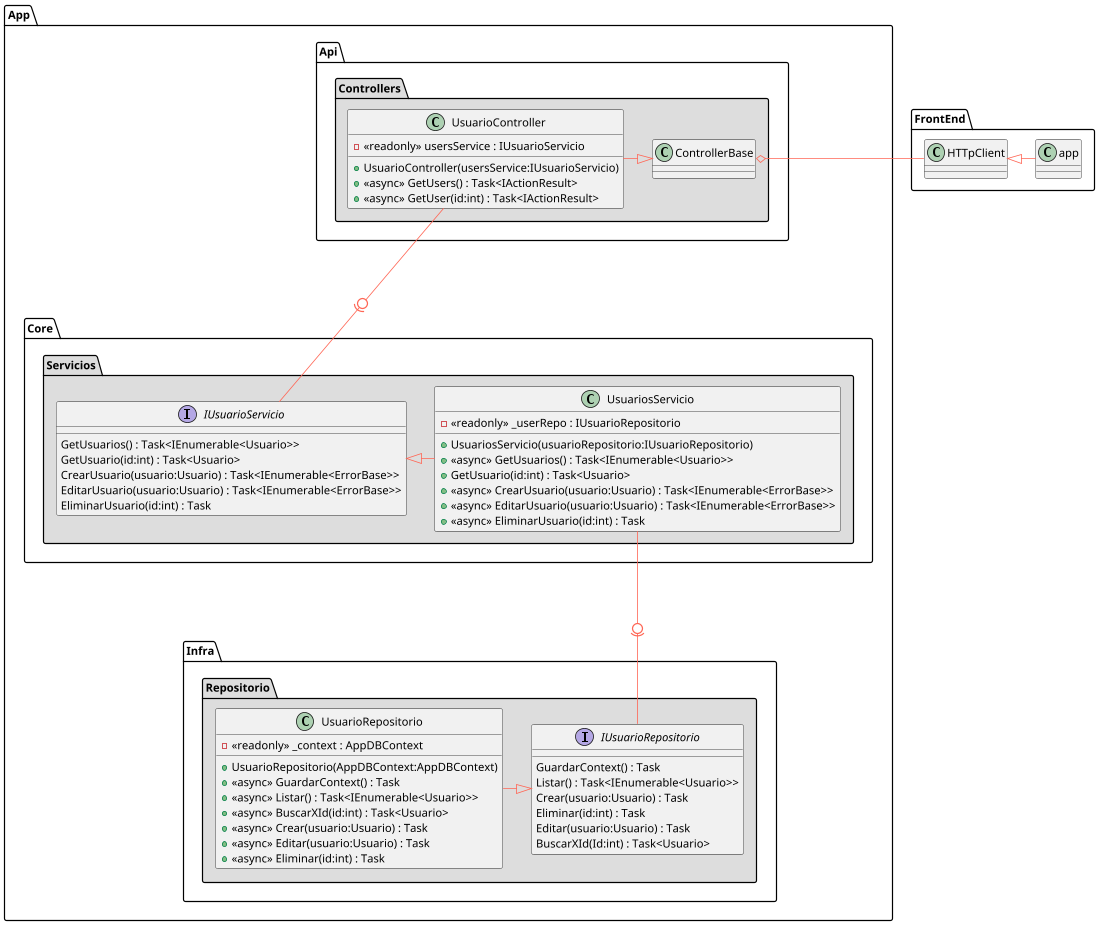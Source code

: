 @startuml

scale 0.8

skinparam interface {
  backgroundColor RosyBrown
  borderColor orange
}

skinparam component {
  FontSize 13
  BackgroundColor<<Apache>> Red
  BorderColor<<Apache>> #FF6655
  FontName Courier
  BorderColor black
  BackgroundColor gold
  ArrowFontName Impact
  ArrowColor #FF6655
  ArrowFontColor #777777
}

package App.Infra {
    namespace App.Infra.Repositorio #DDDDDD{
            interface IUsuarioRepositorio {
                GuardarContext() : Task
                Listar() : Task<IEnumerable<Usuario>>
                Crear(usuario:Usuario) : Task
                Eliminar(id:int) : Task
                Editar(usuario:Usuario) : Task
                BuscarXId(Id:int) : Task<Usuario>
            }
            class UsuarioRepositorio {
                - <<readonly>> _context : AppDBContext
                + UsuarioRepositorio(AppDBContext:AppDBContext)
                + <<async>> GuardarContext() : Task
                + <<async>> Listar() : Task<IEnumerable<Usuario>>
                + <<async>> BuscarXId(id:int) : Task<Usuario>
                + <<async>> Crear(usuario:Usuario) : Task
                + <<async>> Editar(usuario:Usuario) : Task
                + <<async>> Eliminar(id:int) : Task
            }
       }

App.Infra.Repositorio.IUsuarioRepositorio <|-left- App.Infra.Repositorio.UsuarioRepositorio
}

package App.Core{
    namespace App.Core.Servicios #DDDDDD{
         interface IUsuarioServicio {
            GetUsuarios() : Task<IEnumerable<Usuario>>
            GetUsuario(id:int) : Task<Usuario>
            CrearUsuario(usuario:Usuario) : Task<IEnumerable<ErrorBase>>
            EditarUsuario(usuario:Usuario) : Task<IEnumerable<ErrorBase>>
            EliminarUsuario(id:int) : Task
        }
        class UsuariosServicio {
            - <<readonly>> _userRepo : IUsuarioRepositorio
            + UsuariosServicio(usuarioRepositorio:IUsuarioRepositorio)
            + <<async>> GetUsuarios() : Task<IEnumerable<Usuario>>
            + GetUsuario(id:int) : Task<Usuario>
            + <<async>> CrearUsuario(usuario:Usuario) : Task<IEnumerable<ErrorBase>>
            + <<async>> EditarUsuario(usuario:Usuario) : Task<IEnumerable<ErrorBase>>
            + <<async>> EliminarUsuario(id:int) : Task
        }
    }
   App.Core.Servicios.IUsuarioServicio <|-right App.Core.Servicios.UsuariosServicio

    App.Core.Servicios.UsuariosServicio --down0)-- App.Infra.Repositorio.IUsuarioRepositorio
}

package App.Api{
    namespace App.Api.Controllers #DDDDDD{
       class UsuarioController {
         - <<readonly>> usersService : IUsuarioServicio
         + UsuarioController(usersService:IUsuarioServicio)
         + <<async>> GetUsers() : Task<IActionResult>
         + <<async>> GetUser(id:int) : Task<IActionResult>
      }
      ControllerBase <|-left- UsuarioController
    }
    App.Api.Controllers.UsuarioController --down0)-- App.Core.Servicios.IUsuarioServicio
}

package "FrontEnd" {
  app -left-|> HTTpClient
  HTTpClient -right-o App.Api.Controllers.ControllerBase
}

' package command {
'     class AbstractCommand
    
' }

' package net {
'     class AbstractConsumer
'     interface Inject<E>
' }

' package plug {
'     interface Pluggable
' }



' App.Infra.Repositorio.Bootstrap --|> AbstractConsumer
' Bootstrap ..|> Inject
' Bootstrap ..|> Pluggable


' HaltCommand --|> AbstractCommand
' HaltCommand ..> Bootstrap


' node "FrontEnd" {
'   ' [app] ..> () HTTPClient : use
'   [app] ..> () HTTPClient : use
' }

' cloud {
'   [HTTP/HTTPS]  --(0- HTTPClient : implements
' }

' node "App.Infra" {
'   package "Contexto"{
'     [AppDBSeedContext] ..> [AppDBContext] : extends
'     [AppDBContext] ..> () EFCore : use
'   }
'   package "Repositorios"{
'     [PostItemRepositorio] --(0- () IPostItemRepositorio : implements
'     [UsuarioRepositorio] --(0- () IUsuarioRepositorio  : implements

'     [PostItemRepositorio] ..> () AppDBContext : use
'     [UsuarioRepositorio] ..> () AppDBContext : use
'    }
' }

' package App.Infra{
'       namespace App.Infra.Contexto #DDDDDD{
'          !include ./BackEnd/App.Infra/Repositorios/UsuarioRepositorio.puml
'          '  !include ./Repositorios/ComentarioRepositorio.puml
'          '  !include ./Repositorios/PostItemRepositorio.puml
'    }
' }

' database "EFCore" {
'   Database SqlServer
' }

' node "App.Core" {
'    [Servicios]
'    package "Servicios"{
'       [PostItemServicio] --(0- () IPostItemServicio : implements
'       [UsuariosServicio] --(0- () IUsuariosServicio : implements
'    }
'    [PostItemServicio] ..> () IPostItemRepositorio : use
'    [UsuariosServicio] ..> () IUsuarioRepositorio : use
' }

' node "App.Api" {
'   [Controllers]
' '   Contexto ..> [Startup] : use
' '   Repositorios ..> [Startup] : use
'   package "Controllers"{
'    [PostItemControllers] ..> [HTTP/HTTPS] : use
'    [UserControllers] ..> [HTTP/HTTPS] : use
'    [PostItemControllers] ..> () IPostItemServicio : use
'    [UserControllers] ..> () IUsuariosServicio : use
'   }
' }

@enduml